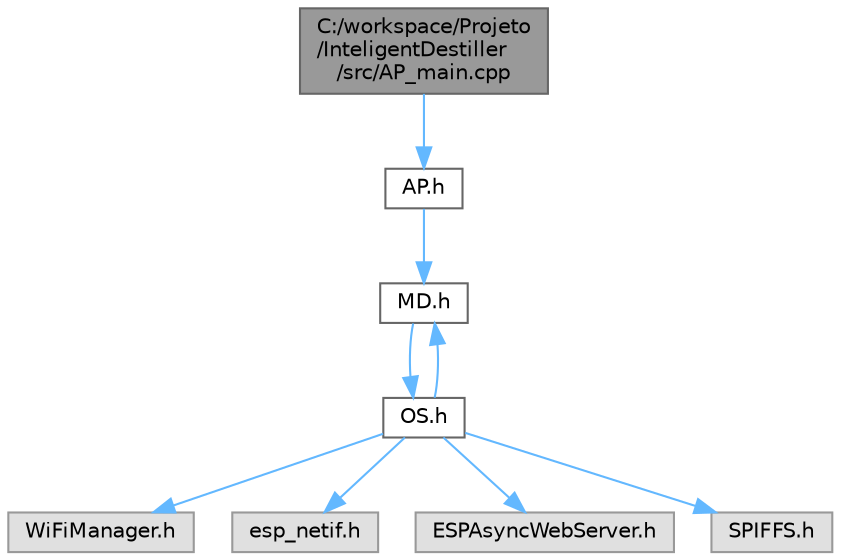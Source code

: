 digraph "C:/workspace/Projeto/InteligentDestiller/src/AP_main.cpp"
{
 // LATEX_PDF_SIZE
  bgcolor="transparent";
  edge [fontname=Helvetica,fontsize=10,labelfontname=Helvetica,labelfontsize=10];
  node [fontname=Helvetica,fontsize=10,shape=box,height=0.2,width=0.4];
  Node1 [id="Node000001",label="C:/workspace/Projeto\l/InteligentDestiller\l/src/AP_main.cpp",height=0.2,width=0.4,color="gray40", fillcolor="grey60", style="filled", fontcolor="black",tooltip="Main file for the MD project."];
  Node1 -> Node2 [id="edge17_Node000001_Node000002",color="steelblue1",style="solid",tooltip=" "];
  Node2 [id="Node000002",label="AP.h",height=0.2,width=0.4,color="grey40", fillcolor="white", style="filled",URL="$_a_p_8h.html",tooltip="Header file for the AP project."];
  Node2 -> Node3 [id="edge18_Node000002_Node000003",color="steelblue1",style="solid",tooltip=" "];
  Node3 [id="Node000003",label="MD.h",height=0.2,width=0.4,color="grey40", fillcolor="white", style="filled",URL="$_m_d_8h.html",tooltip="Header file for the MD project."];
  Node3 -> Node4 [id="edge19_Node000003_Node000004",color="steelblue1",style="solid",tooltip=" "];
  Node4 [id="Node000004",label="OS.h",height=0.2,width=0.4,color="grey40", fillcolor="white", style="filled",URL="$_o_s_8h.html",tooltip="Header file for the OS project."];
  Node4 -> Node5 [id="edge20_Node000004_Node000005",color="steelblue1",style="solid",tooltip=" "];
  Node5 [id="Node000005",label="WiFiManager.h",height=0.2,width=0.4,color="grey60", fillcolor="#E0E0E0", style="filled",tooltip=" "];
  Node4 -> Node6 [id="edge21_Node000004_Node000006",color="steelblue1",style="solid",tooltip=" "];
  Node6 [id="Node000006",label="esp_netif.h",height=0.2,width=0.4,color="grey60", fillcolor="#E0E0E0", style="filled",tooltip=" "];
  Node4 -> Node7 [id="edge22_Node000004_Node000007",color="steelblue1",style="solid",tooltip=" "];
  Node7 [id="Node000007",label="ESPAsyncWebServer.h",height=0.2,width=0.4,color="grey60", fillcolor="#E0E0E0", style="filled",tooltip=" "];
  Node4 -> Node8 [id="edge23_Node000004_Node000008",color="steelblue1",style="solid",tooltip=" "];
  Node8 [id="Node000008",label="SPIFFS.h",height=0.2,width=0.4,color="grey60", fillcolor="#E0E0E0", style="filled",tooltip=" "];
  Node4 -> Node3 [id="edge24_Node000004_Node000003",color="steelblue1",style="solid",tooltip=" "];
}
